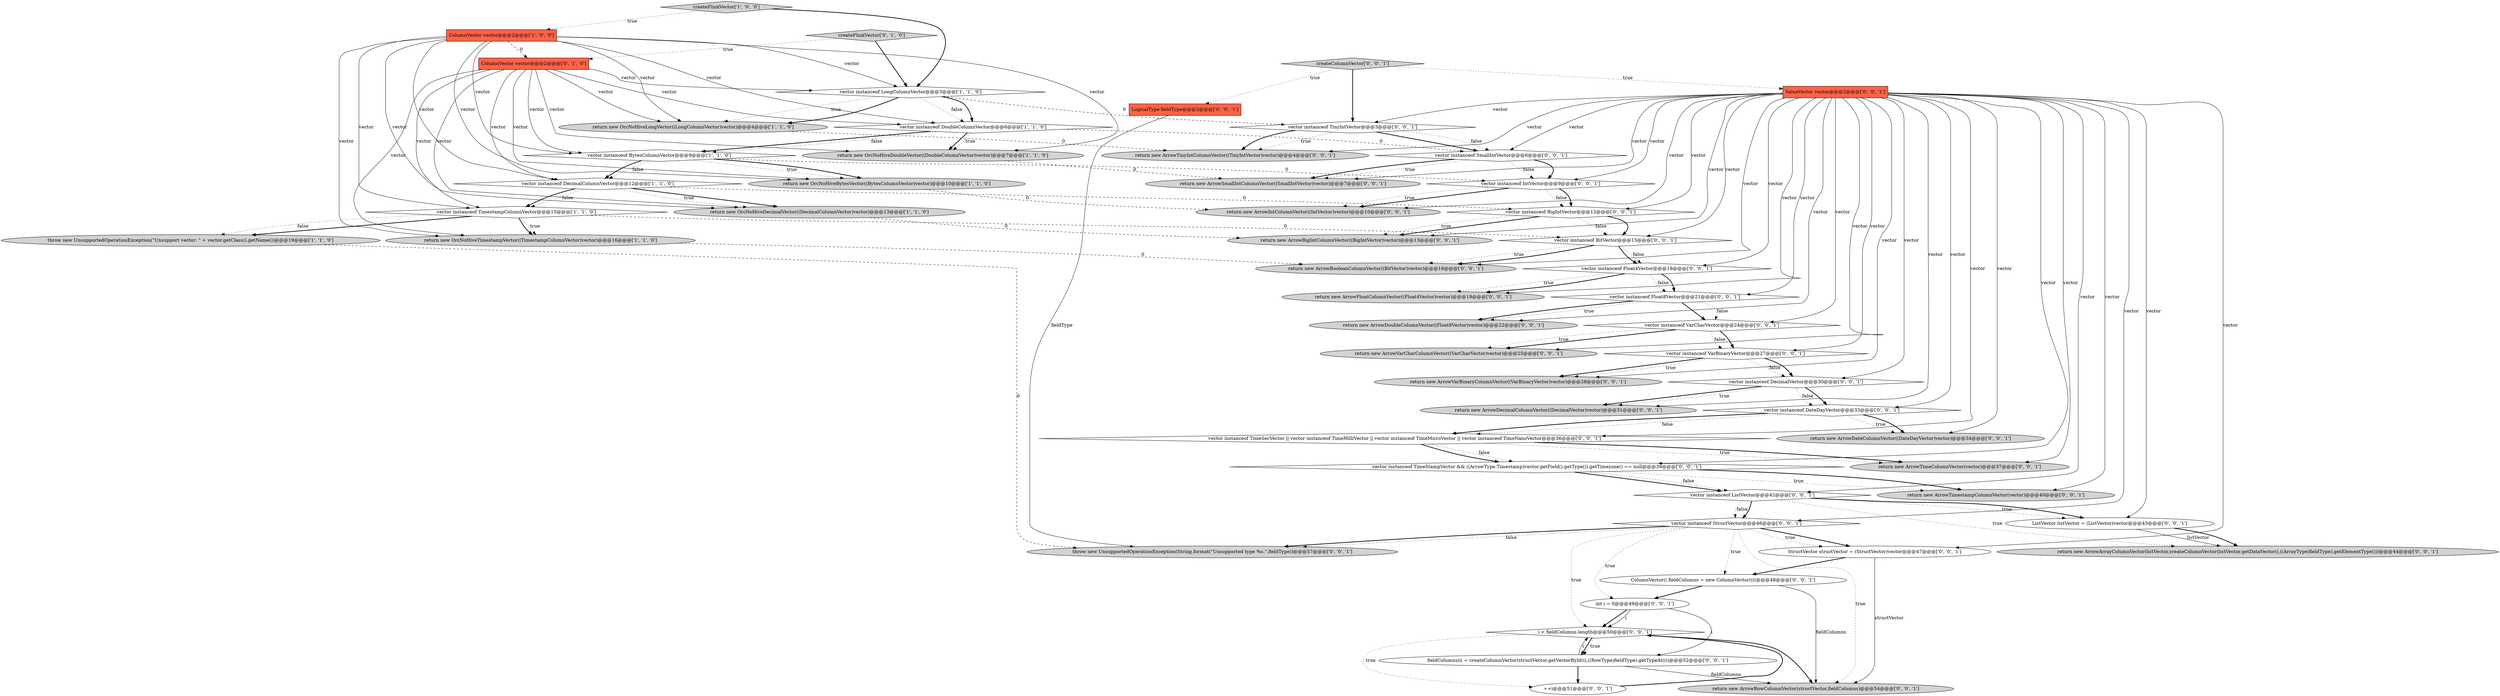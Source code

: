 digraph {
14 [style = filled, label = "createFlinkVector['0', '1', '0']", fillcolor = lightgray, shape = diamond image = "AAA0AAABBB2BBB"];
35 [style = filled, label = "return new ArrowVarCharColumnVector((VarCharVector)vector)@@@25@@@['0', '0', '1']", fillcolor = lightgray, shape = ellipse image = "AAA0AAABBB3BBB"];
45 [style = filled, label = "i < fieldColumns.length@@@50@@@['0', '0', '1']", fillcolor = white, shape = diamond image = "AAA0AAABBB3BBB"];
4 [style = filled, label = "return new OrcNoHiveLongVector((LongColumnVector)vector)@@@4@@@['1', '1', '0']", fillcolor = lightgray, shape = ellipse image = "AAA0AAABBB1BBB"];
50 [style = filled, label = "return new ArrowDoubleColumnVector((Float8Vector)vector)@@@22@@@['0', '0', '1']", fillcolor = lightgray, shape = ellipse image = "AAA0AAABBB3BBB"];
7 [style = filled, label = "return new OrcNoHiveDecimalVector((DecimalColumnVector)vector)@@@13@@@['1', '1', '0']", fillcolor = lightgray, shape = ellipse image = "AAA0AAABBB1BBB"];
49 [style = filled, label = "vector instanceof VarBinaryVector@@@27@@@['0', '0', '1']", fillcolor = white, shape = diamond image = "AAA0AAABBB3BBB"];
26 [style = filled, label = "vector instanceof VarCharVector@@@24@@@['0', '0', '1']", fillcolor = white, shape = diamond image = "AAA0AAABBB3BBB"];
53 [style = filled, label = "vector instanceof DecimalVector@@@30@@@['0', '0', '1']", fillcolor = white, shape = diamond image = "AAA0AAABBB3BBB"];
41 [style = filled, label = "vector instanceof DateDayVector@@@33@@@['0', '0', '1']", fillcolor = white, shape = diamond image = "AAA0AAABBB3BBB"];
48 [style = filled, label = "vector instanceof IntVector@@@9@@@['0', '0', '1']", fillcolor = white, shape = diamond image = "AAA0AAABBB3BBB"];
27 [style = filled, label = "vector instanceof TimeStampVector && ((ArrowType.Timestamp)vector.getField().getType()).getTimezone() == null@@@39@@@['0', '0', '1']", fillcolor = white, shape = diamond image = "AAA0AAABBB3BBB"];
5 [style = filled, label = "vector instanceof LongColumnVector@@@3@@@['1', '1', '0']", fillcolor = white, shape = diamond image = "AAA0AAABBB1BBB"];
13 [style = filled, label = "ColumnVector vector@@@2@@@['0', '1', '0']", fillcolor = tomato, shape = box image = "AAA1AAABBB2BBB"];
52 [style = filled, label = "int i = 0@@@49@@@['0', '0', '1']", fillcolor = white, shape = ellipse image = "AAA0AAABBB3BBB"];
2 [style = filled, label = "ColumnVector vector@@@2@@@['1', '0', '0']", fillcolor = tomato, shape = box image = "AAA1AAABBB1BBB"];
22 [style = filled, label = "vector instanceof StructVector@@@46@@@['0', '0', '1']", fillcolor = white, shape = diamond image = "AAA0AAABBB3BBB"];
46 [style = filled, label = "vector instanceof TimeSecVector || vector instanceof TimeMilliVector || vector instanceof TimeMicroVector || vector instanceof TimeNanoVector@@@36@@@['0', '0', '1']", fillcolor = white, shape = diamond image = "AAA0AAABBB3BBB"];
31 [style = filled, label = "ValueVector vector@@@2@@@['0', '0', '1']", fillcolor = tomato, shape = box image = "AAA0AAABBB3BBB"];
39 [style = filled, label = "return new ArrowBooleanColumnVector((BitVector)vector)@@@16@@@['0', '0', '1']", fillcolor = lightgray, shape = ellipse image = "AAA0AAABBB3BBB"];
8 [style = filled, label = "vector instanceof DoubleColumnVector@@@6@@@['1', '1', '0']", fillcolor = white, shape = diamond image = "AAA0AAABBB1BBB"];
12 [style = filled, label = "vector instanceof DecimalColumnVector@@@12@@@['1', '1', '0']", fillcolor = white, shape = diamond image = "AAA0AAABBB1BBB"];
17 [style = filled, label = "vector instanceof Float4Vector@@@18@@@['0', '0', '1']", fillcolor = white, shape = diamond image = "AAA0AAABBB3BBB"];
15 [style = filled, label = "return new ArrowTimeColumnVector(vector)@@@37@@@['0', '0', '1']", fillcolor = lightgray, shape = ellipse image = "AAA0AAABBB3BBB"];
1 [style = filled, label = "vector instanceof BytesColumnVector@@@9@@@['1', '1', '0']", fillcolor = white, shape = diamond image = "AAA0AAABBB1BBB"];
36 [style = filled, label = "return new ArrowSmallIntColumnVector((SmallIntVector)vector)@@@7@@@['0', '0', '1']", fillcolor = lightgray, shape = ellipse image = "AAA0AAABBB3BBB"];
42 [style = filled, label = "return new ArrowArrayColumnVector(listVector,createColumnVector(listVector.getDataVector(),((ArrayType)fieldType).getElementType()))@@@44@@@['0', '0', '1']", fillcolor = lightgray, shape = ellipse image = "AAA0AAABBB3BBB"];
19 [style = filled, label = "return new ArrowFloatColumnVector((Float4Vector)vector)@@@19@@@['0', '0', '1']", fillcolor = lightgray, shape = ellipse image = "AAA0AAABBB3BBB"];
3 [style = filled, label = "return new OrcNoHiveTimestampVector((TimestampColumnVector)vector)@@@16@@@['1', '1', '0']", fillcolor = lightgray, shape = ellipse image = "AAA0AAABBB1BBB"];
43 [style = filled, label = "throw new UnsupportedOperationException(String.format(\"Unsupported type %s.\",fieldType))@@@57@@@['0', '0', '1']", fillcolor = lightgray, shape = ellipse image = "AAA0AAABBB3BBB"];
11 [style = filled, label = "createFlinkVector['1', '0', '0']", fillcolor = lightgray, shape = diamond image = "AAA0AAABBB1BBB"];
33 [style = filled, label = "vector instanceof BitVector@@@15@@@['0', '0', '1']", fillcolor = white, shape = diamond image = "AAA0AAABBB3BBB"];
51 [style = filled, label = "vector instanceof ListVector@@@42@@@['0', '0', '1']", fillcolor = white, shape = diamond image = "AAA0AAABBB3BBB"];
34 [style = filled, label = "vector instanceof BigIntVector@@@12@@@['0', '0', '1']", fillcolor = white, shape = diamond image = "AAA0AAABBB3BBB"];
24 [style = filled, label = "return new ArrowRowColumnVector(structVector,fieldColumns)@@@54@@@['0', '0', '1']", fillcolor = lightgray, shape = ellipse image = "AAA0AAABBB3BBB"];
55 [style = filled, label = "createColumnVector['0', '0', '1']", fillcolor = lightgray, shape = diamond image = "AAA0AAABBB3BBB"];
16 [style = filled, label = "++i@@@51@@@['0', '0', '1']", fillcolor = white, shape = ellipse image = "AAA0AAABBB3BBB"];
20 [style = filled, label = "return new ArrowBigIntColumnVector((BigIntVector)vector)@@@13@@@['0', '0', '1']", fillcolor = lightgray, shape = ellipse image = "AAA0AAABBB3BBB"];
47 [style = filled, label = "return new ArrowDateColumnVector((DateDayVector)vector)@@@34@@@['0', '0', '1']", fillcolor = lightgray, shape = ellipse image = "AAA0AAABBB3BBB"];
10 [style = filled, label = "vector instanceof TimestampColumnVector@@@15@@@['1', '1', '0']", fillcolor = white, shape = diamond image = "AAA0AAABBB1BBB"];
28 [style = filled, label = "return new ArrowTimestampColumnVector(vector)@@@40@@@['0', '0', '1']", fillcolor = lightgray, shape = ellipse image = "AAA0AAABBB3BBB"];
54 [style = filled, label = "return new ArrowIntColumnVector((IntVector)vector)@@@10@@@['0', '0', '1']", fillcolor = lightgray, shape = ellipse image = "AAA0AAABBB3BBB"];
9 [style = filled, label = "throw new UnsupportedOperationException(\"Unsupport vector: \" + vector.getClass().getName())@@@19@@@['1', '1', '0']", fillcolor = lightgray, shape = ellipse image = "AAA0AAABBB1BBB"];
6 [style = filled, label = "return new OrcNoHiveDoubleVector((DoubleColumnVector)vector)@@@7@@@['1', '1', '0']", fillcolor = lightgray, shape = ellipse image = "AAA0AAABBB1BBB"];
23 [style = filled, label = "ListVector listVector = (ListVector)vector@@@43@@@['0', '0', '1']", fillcolor = white, shape = ellipse image = "AAA0AAABBB3BBB"];
0 [style = filled, label = "return new OrcNoHiveBytesVector((BytesColumnVector)vector)@@@10@@@['1', '1', '0']", fillcolor = lightgray, shape = ellipse image = "AAA0AAABBB1BBB"];
21 [style = filled, label = "vector instanceof TinyIntVector@@@3@@@['0', '0', '1']", fillcolor = white, shape = diamond image = "AAA0AAABBB3BBB"];
18 [style = filled, label = "StructVector structVector = (StructVector)vector@@@47@@@['0', '0', '1']", fillcolor = white, shape = ellipse image = "AAA0AAABBB3BBB"];
30 [style = filled, label = "return new ArrowTinyIntColumnVector((TinyIntVector)vector)@@@4@@@['0', '0', '1']", fillcolor = lightgray, shape = ellipse image = "AAA0AAABBB3BBB"];
38 [style = filled, label = "return new ArrowDecimalColumnVector((DecimalVector)vector)@@@31@@@['0', '0', '1']", fillcolor = lightgray, shape = ellipse image = "AAA0AAABBB3BBB"];
29 [style = filled, label = "fieldColumns(i( = createColumnVector(structVector.getVectorById(i),((RowType)fieldType).getTypeAt(i))@@@52@@@['0', '0', '1']", fillcolor = white, shape = ellipse image = "AAA0AAABBB3BBB"];
37 [style = filled, label = "LogicalType fieldType@@@2@@@['0', '0', '1']", fillcolor = tomato, shape = box image = "AAA0AAABBB3BBB"];
44 [style = filled, label = "vector instanceof Float8Vector@@@21@@@['0', '0', '1']", fillcolor = white, shape = diamond image = "AAA0AAABBB3BBB"];
32 [style = filled, label = "vector instanceof SmallIntVector@@@6@@@['0', '0', '1']", fillcolor = white, shape = diamond image = "AAA0AAABBB3BBB"];
40 [style = filled, label = "ColumnVector(( fieldColumns = new ColumnVector((((@@@48@@@['0', '0', '1']", fillcolor = white, shape = ellipse image = "AAA0AAABBB3BBB"];
25 [style = filled, label = "return new ArrowVarBinaryColumnVector((VarBinaryVector)vector)@@@28@@@['0', '0', '1']", fillcolor = lightgray, shape = ellipse image = "AAA0AAABBB3BBB"];
2->12 [style = solid, label="vector"];
34->20 [style = bold, label=""];
12->10 [style = dotted, label="false"];
46->15 [style = bold, label=""];
27->28 [style = bold, label=""];
2->0 [style = solid, label="vector"];
8->32 [style = dashed, label="0"];
10->3 [style = dotted, label="true"];
4->30 [style = dashed, label="0"];
7->20 [style = dashed, label="0"];
8->6 [style = bold, label=""];
2->3 [style = solid, label="vector"];
34->20 [style = dotted, label="true"];
21->30 [style = bold, label=""];
31->20 [style = solid, label="vector"];
55->31 [style = dotted, label="true"];
45->24 [style = bold, label=""];
31->47 [style = solid, label="vector"];
12->7 [style = bold, label=""];
48->54 [style = bold, label=""];
8->1 [style = bold, label=""];
31->46 [style = solid, label="vector"];
31->51 [style = solid, label="vector"];
11->2 [style = dotted, label="true"];
1->12 [style = dotted, label="false"];
12->10 [style = bold, label=""];
31->27 [style = solid, label="vector"];
41->46 [style = dotted, label="false"];
44->26 [style = dotted, label="false"];
51->42 [style = dotted, label="true"];
2->13 [style = dashed, label="0"];
6->36 [style = dashed, label="0"];
53->41 [style = bold, label=""];
13->3 [style = solid, label="vector"];
31->36 [style = solid, label="vector"];
2->8 [style = solid, label="vector"];
26->35 [style = bold, label=""];
13->4 [style = solid, label="vector"];
13->10 [style = solid, label="vector"];
1->12 [style = bold, label=""];
27->51 [style = bold, label=""];
29->24 [style = solid, label="fieldColumns"];
1->0 [style = dotted, label="true"];
33->17 [style = dotted, label="false"];
21->32 [style = dotted, label="false"];
17->44 [style = bold, label=""];
53->38 [style = bold, label=""];
31->18 [style = solid, label="vector"];
31->34 [style = solid, label="vector"];
48->34 [style = bold, label=""];
31->50 [style = solid, label="vector"];
31->32 [style = solid, label="vector"];
48->54 [style = dotted, label="true"];
51->23 [style = dotted, label="true"];
13->6 [style = solid, label="vector"];
31->30 [style = solid, label="vector"];
2->4 [style = solid, label="vector"];
31->19 [style = solid, label="vector"];
1->48 [style = dashed, label="0"];
51->23 [style = bold, label=""];
40->52 [style = bold, label=""];
16->45 [style = bold, label=""];
3->39 [style = dashed, label="0"];
31->49 [style = solid, label="vector"];
22->43 [style = bold, label=""];
34->33 [style = bold, label=""];
26->49 [style = bold, label=""];
13->8 [style = solid, label="vector"];
52->45 [style = bold, label=""];
44->50 [style = bold, label=""];
1->0 [style = bold, label=""];
31->26 [style = solid, label="vector"];
32->36 [style = dotted, label="true"];
22->24 [style = dotted, label="true"];
0->54 [style = dashed, label="0"];
31->41 [style = solid, label="vector"];
2->1 [style = solid, label="vector"];
2->10 [style = solid, label="vector"];
53->41 [style = dotted, label="false"];
45->29 [style = bold, label=""];
5->4 [style = dotted, label="true"];
31->17 [style = solid, label="vector"];
49->25 [style = bold, label=""];
44->50 [style = dotted, label="true"];
22->18 [style = bold, label=""];
26->49 [style = dotted, label="false"];
52->29 [style = solid, label="i"];
21->30 [style = dotted, label="true"];
53->38 [style = dotted, label="true"];
31->15 [style = solid, label="vector"];
29->45 [style = solid, label="i"];
32->36 [style = bold, label=""];
46->27 [style = dotted, label="false"];
32->48 [style = bold, label=""];
10->9 [style = dotted, label="false"];
41->46 [style = bold, label=""];
12->7 [style = dotted, label="true"];
12->34 [style = dashed, label="0"];
17->44 [style = dotted, label="false"];
29->16 [style = bold, label=""];
33->39 [style = dotted, label="true"];
51->22 [style = dotted, label="false"];
22->43 [style = dotted, label="false"];
23->42 [style = solid, label="listVector"];
22->18 [style = dotted, label="true"];
2->6 [style = solid, label="vector"];
48->34 [style = dotted, label="false"];
31->35 [style = solid, label="vector"];
45->29 [style = dotted, label="true"];
18->40 [style = bold, label=""];
49->53 [style = dotted, label="false"];
13->1 [style = solid, label="vector"];
31->48 [style = solid, label="vector"];
55->37 [style = dotted, label="true"];
13->7 [style = solid, label="vector"];
31->54 [style = solid, label="vector"];
9->43 [style = dashed, label="0"];
31->53 [style = solid, label="vector"];
23->42 [style = bold, label=""];
31->38 [style = solid, label="vector"];
11->5 [style = bold, label=""];
31->44 [style = solid, label="vector"];
8->6 [style = dotted, label="true"];
5->4 [style = bold, label=""];
17->19 [style = dotted, label="true"];
31->39 [style = solid, label="vector"];
41->47 [style = dotted, label="true"];
5->21 [style = dashed, label="0"];
10->9 [style = bold, label=""];
26->35 [style = dotted, label="true"];
41->47 [style = bold, label=""];
5->8 [style = dotted, label="false"];
33->17 [style = bold, label=""];
14->5 [style = bold, label=""];
5->8 [style = bold, label=""];
31->25 [style = solid, label="vector"];
31->22 [style = solid, label="vector"];
55->21 [style = bold, label=""];
13->0 [style = solid, label="vector"];
2->5 [style = solid, label="vector"];
2->7 [style = solid, label="vector"];
13->12 [style = solid, label="vector"];
10->3 [style = bold, label=""];
10->33 [style = dashed, label="0"];
37->43 [style = solid, label="fieldType"];
22->40 [style = dotted, label="true"];
31->33 [style = solid, label="vector"];
52->45 [style = solid, label="i"];
22->45 [style = dotted, label="true"];
49->25 [style = dotted, label="true"];
17->19 [style = bold, label=""];
14->13 [style = dotted, label="true"];
31->28 [style = solid, label="vector"];
32->48 [style = dotted, label="false"];
49->53 [style = bold, label=""];
27->28 [style = dotted, label="true"];
22->52 [style = dotted, label="true"];
18->24 [style = solid, label="structVector"];
40->24 [style = solid, label="fieldColumns"];
33->39 [style = bold, label=""];
31->23 [style = solid, label="vector"];
44->26 [style = bold, label=""];
27->51 [style = dotted, label="false"];
51->22 [style = bold, label=""];
45->16 [style = dotted, label="true"];
46->27 [style = bold, label=""];
21->32 [style = bold, label=""];
13->5 [style = solid, label="vector"];
8->1 [style = dotted, label="false"];
46->15 [style = dotted, label="true"];
31->21 [style = solid, label="vector"];
34->33 [style = dotted, label="false"];
}
